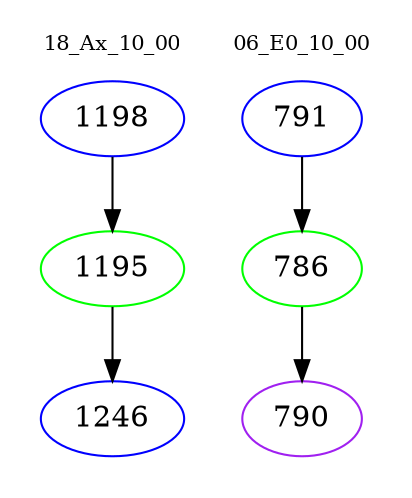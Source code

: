 digraph{
subgraph cluster_0 {
color = white
label = "18_Ax_10_00";
fontsize=10;
T0_1198 [label="1198", color="blue"]
T0_1198 -> T0_1195 [color="black"]
T0_1195 [label="1195", color="green"]
T0_1195 -> T0_1246 [color="black"]
T0_1246 [label="1246", color="blue"]
}
subgraph cluster_1 {
color = white
label = "06_E0_10_00";
fontsize=10;
T1_791 [label="791", color="blue"]
T1_791 -> T1_786 [color="black"]
T1_786 [label="786", color="green"]
T1_786 -> T1_790 [color="black"]
T1_790 [label="790", color="purple"]
}
}
